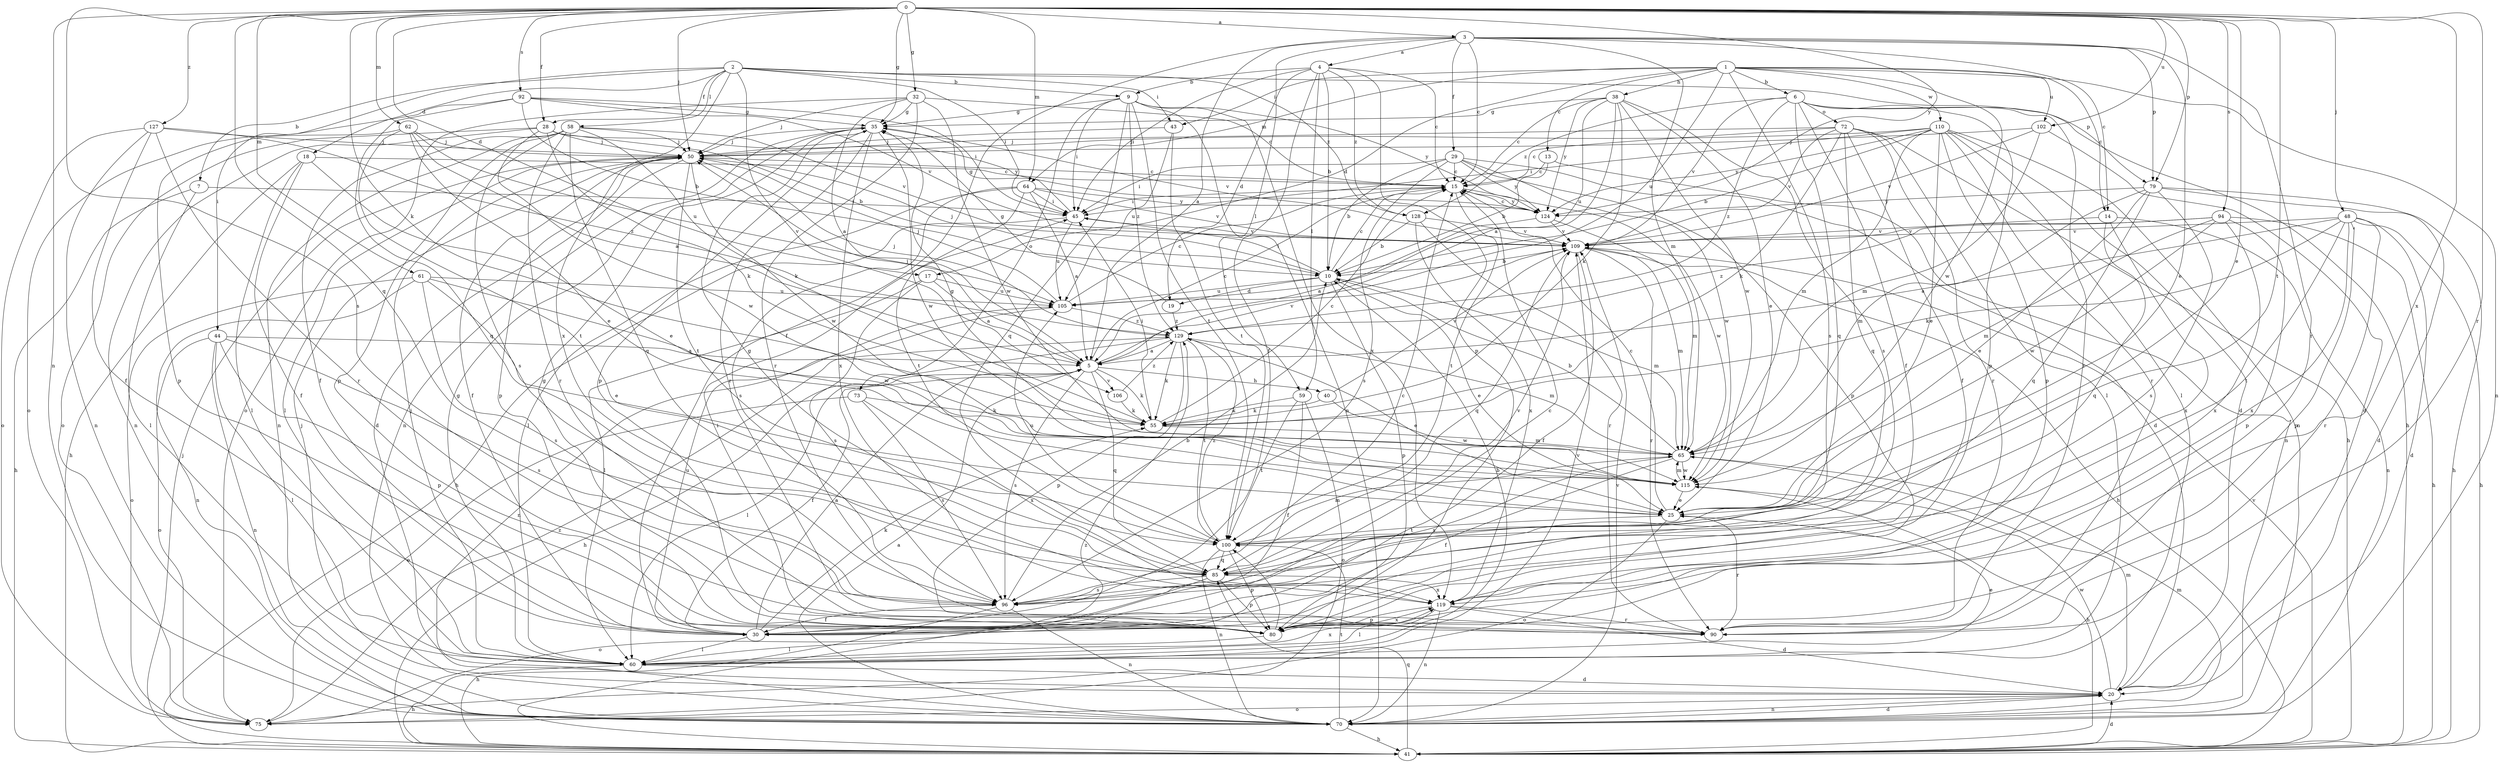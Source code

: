 strict digraph  {
0;
1;
2;
3;
4;
5;
6;
7;
9;
10;
13;
14;
15;
17;
18;
19;
20;
25;
28;
29;
30;
32;
35;
38;
40;
41;
43;
44;
45;
48;
50;
55;
58;
59;
60;
61;
62;
64;
65;
70;
72;
73;
75;
79;
80;
85;
90;
92;
94;
96;
100;
102;
105;
106;
109;
110;
115;
119;
124;
127;
128;
129;
0 -> 3  [label=a];
0 -> 17  [label=d];
0 -> 25  [label=e];
0 -> 28  [label=f];
0 -> 32  [label=g];
0 -> 35  [label=g];
0 -> 48  [label=j];
0 -> 50  [label=j];
0 -> 55  [label=k];
0 -> 61  [label=m];
0 -> 62  [label=m];
0 -> 64  [label=m];
0 -> 70  [label=n];
0 -> 79  [label=p];
0 -> 85  [label=q];
0 -> 90  [label=r];
0 -> 92  [label=s];
0 -> 94  [label=s];
0 -> 96  [label=s];
0 -> 100  [label=t];
0 -> 102  [label=u];
0 -> 119  [label=x];
0 -> 124  [label=y];
0 -> 127  [label=z];
1 -> 6  [label=b];
1 -> 13  [label=c];
1 -> 14  [label=c];
1 -> 17  [label=d];
1 -> 38  [label=h];
1 -> 43  [label=i];
1 -> 64  [label=m];
1 -> 70  [label=n];
1 -> 96  [label=s];
1 -> 102  [label=u];
1 -> 105  [label=u];
1 -> 110  [label=w];
1 -> 115  [label=w];
2 -> 7  [label=b];
2 -> 9  [label=b];
2 -> 18  [label=d];
2 -> 28  [label=f];
2 -> 43  [label=i];
2 -> 44  [label=i];
2 -> 45  [label=i];
2 -> 58  [label=l];
2 -> 79  [label=p];
2 -> 106  [label=v];
2 -> 119  [label=x];
2 -> 128  [label=z];
3 -> 4  [label=a];
3 -> 5  [label=a];
3 -> 14  [label=c];
3 -> 15  [label=c];
3 -> 25  [label=e];
3 -> 29  [label=f];
3 -> 30  [label=f];
3 -> 59  [label=l];
3 -> 65  [label=m];
3 -> 79  [label=p];
3 -> 90  [label=r];
4 -> 9  [label=b];
4 -> 10  [label=b];
4 -> 15  [label=c];
4 -> 19  [label=d];
4 -> 30  [label=f];
4 -> 45  [label=i];
4 -> 59  [label=l];
4 -> 80  [label=p];
4 -> 128  [label=z];
5 -> 15  [label=c];
5 -> 30  [label=f];
5 -> 40  [label=h];
5 -> 50  [label=j];
5 -> 55  [label=k];
5 -> 60  [label=l];
5 -> 85  [label=q];
5 -> 96  [label=s];
5 -> 106  [label=v];
5 -> 109  [label=v];
6 -> 30  [label=f];
6 -> 41  [label=h];
6 -> 72  [label=o];
6 -> 80  [label=p];
6 -> 85  [label=q];
6 -> 90  [label=r];
6 -> 109  [label=v];
6 -> 128  [label=z];
6 -> 129  [label=z];
7 -> 41  [label=h];
7 -> 45  [label=i];
7 -> 60  [label=l];
9 -> 35  [label=g];
9 -> 45  [label=i];
9 -> 70  [label=n];
9 -> 73  [label=o];
9 -> 85  [label=q];
9 -> 100  [label=t];
9 -> 119  [label=x];
9 -> 124  [label=y];
9 -> 129  [label=z];
10 -> 15  [label=c];
10 -> 19  [label=d];
10 -> 25  [label=e];
10 -> 45  [label=i];
10 -> 50  [label=j];
10 -> 65  [label=m];
10 -> 80  [label=p];
10 -> 105  [label=u];
13 -> 10  [label=b];
13 -> 15  [label=c];
13 -> 70  [label=n];
14 -> 70  [label=n];
14 -> 85  [label=q];
14 -> 109  [label=v];
14 -> 119  [label=x];
15 -> 45  [label=i];
15 -> 100  [label=t];
15 -> 115  [label=w];
15 -> 124  [label=y];
17 -> 5  [label=a];
17 -> 60  [label=l];
17 -> 96  [label=s];
17 -> 105  [label=u];
18 -> 15  [label=c];
18 -> 25  [label=e];
18 -> 30  [label=f];
18 -> 41  [label=h];
18 -> 60  [label=l];
19 -> 35  [label=g];
19 -> 129  [label=z];
20 -> 50  [label=j];
20 -> 65  [label=m];
20 -> 70  [label=n];
20 -> 75  [label=o];
20 -> 115  [label=w];
25 -> 15  [label=c];
25 -> 75  [label=o];
25 -> 90  [label=r];
25 -> 100  [label=t];
28 -> 10  [label=b];
28 -> 50  [label=j];
28 -> 55  [label=k];
28 -> 70  [label=n];
28 -> 75  [label=o];
28 -> 115  [label=w];
28 -> 124  [label=y];
29 -> 10  [label=b];
29 -> 15  [label=c];
29 -> 20  [label=d];
29 -> 45  [label=i];
29 -> 80  [label=p];
29 -> 96  [label=s];
29 -> 115  [label=w];
29 -> 124  [label=y];
30 -> 5  [label=a];
30 -> 15  [label=c];
30 -> 55  [label=k];
30 -> 60  [label=l];
30 -> 105  [label=u];
32 -> 5  [label=a];
32 -> 15  [label=c];
32 -> 35  [label=g];
32 -> 50  [label=j];
32 -> 75  [label=o];
32 -> 90  [label=r];
32 -> 115  [label=w];
35 -> 50  [label=j];
35 -> 70  [label=n];
35 -> 80  [label=p];
35 -> 90  [label=r];
35 -> 109  [label=v];
35 -> 115  [label=w];
35 -> 119  [label=x];
38 -> 5  [label=a];
38 -> 15  [label=c];
38 -> 25  [label=e];
38 -> 35  [label=g];
38 -> 55  [label=k];
38 -> 96  [label=s];
38 -> 105  [label=u];
38 -> 115  [label=w];
38 -> 124  [label=y];
40 -> 55  [label=k];
40 -> 109  [label=v];
40 -> 115  [label=w];
41 -> 20  [label=d];
41 -> 50  [label=j];
41 -> 85  [label=q];
41 -> 109  [label=v];
41 -> 129  [label=z];
43 -> 50  [label=j];
43 -> 100  [label=t];
43 -> 105  [label=u];
44 -> 5  [label=a];
44 -> 60  [label=l];
44 -> 70  [label=n];
44 -> 75  [label=o];
44 -> 80  [label=p];
44 -> 96  [label=s];
45 -> 35  [label=g];
45 -> 41  [label=h];
45 -> 105  [label=u];
45 -> 109  [label=v];
48 -> 5  [label=a];
48 -> 20  [label=d];
48 -> 41  [label=h];
48 -> 55  [label=k];
48 -> 80  [label=p];
48 -> 90  [label=r];
48 -> 100  [label=t];
48 -> 109  [label=v];
48 -> 119  [label=x];
50 -> 15  [label=c];
50 -> 20  [label=d];
50 -> 30  [label=f];
50 -> 60  [label=l];
50 -> 80  [label=p];
50 -> 100  [label=t];
50 -> 115  [label=w];
55 -> 15  [label=c];
55 -> 45  [label=i];
55 -> 65  [label=m];
58 -> 30  [label=f];
58 -> 50  [label=j];
58 -> 55  [label=k];
58 -> 70  [label=n];
58 -> 80  [label=p];
58 -> 85  [label=q];
58 -> 90  [label=r];
58 -> 96  [label=s];
58 -> 109  [label=v];
59 -> 30  [label=f];
59 -> 55  [label=k];
59 -> 75  [label=o];
59 -> 100  [label=t];
60 -> 10  [label=b];
60 -> 20  [label=d];
60 -> 25  [label=e];
60 -> 35  [label=g];
60 -> 41  [label=h];
60 -> 50  [label=j];
60 -> 109  [label=v];
60 -> 119  [label=x];
61 -> 25  [label=e];
61 -> 70  [label=n];
61 -> 75  [label=o];
61 -> 96  [label=s];
61 -> 105  [label=u];
61 -> 115  [label=w];
62 -> 5  [label=a];
62 -> 25  [label=e];
62 -> 50  [label=j];
62 -> 80  [label=p];
62 -> 100  [label=t];
62 -> 105  [label=u];
64 -> 5  [label=a];
64 -> 45  [label=i];
64 -> 60  [label=l];
64 -> 96  [label=s];
64 -> 100  [label=t];
64 -> 109  [label=v];
64 -> 124  [label=y];
65 -> 10  [label=b];
65 -> 30  [label=f];
65 -> 35  [label=g];
65 -> 96  [label=s];
65 -> 115  [label=w];
70 -> 5  [label=a];
70 -> 20  [label=d];
70 -> 41  [label=h];
70 -> 65  [label=m];
70 -> 100  [label=t];
70 -> 109  [label=v];
72 -> 15  [label=c];
72 -> 30  [label=f];
72 -> 41  [label=h];
72 -> 50  [label=j];
72 -> 55  [label=k];
72 -> 60  [label=l];
72 -> 85  [label=q];
72 -> 90  [label=r];
72 -> 109  [label=v];
73 -> 55  [label=k];
73 -> 75  [label=o];
73 -> 96  [label=s];
73 -> 119  [label=x];
75 -> 129  [label=z];
79 -> 20  [label=d];
79 -> 25  [label=e];
79 -> 41  [label=h];
79 -> 65  [label=m];
79 -> 85  [label=q];
79 -> 96  [label=s];
79 -> 124  [label=y];
80 -> 35  [label=g];
80 -> 45  [label=i];
80 -> 60  [label=l];
80 -> 100  [label=t];
80 -> 119  [label=x];
85 -> 35  [label=g];
85 -> 75  [label=o];
85 -> 80  [label=p];
85 -> 96  [label=s];
85 -> 109  [label=v];
85 -> 119  [label=x];
92 -> 10  [label=b];
92 -> 35  [label=g];
92 -> 45  [label=i];
92 -> 75  [label=o];
92 -> 85  [label=q];
92 -> 109  [label=v];
94 -> 41  [label=h];
94 -> 65  [label=m];
94 -> 80  [label=p];
94 -> 109  [label=v];
94 -> 115  [label=w];
94 -> 119  [label=x];
94 -> 129  [label=z];
96 -> 10  [label=b];
96 -> 15  [label=c];
96 -> 30  [label=f];
96 -> 41  [label=h];
96 -> 70  [label=n];
100 -> 65  [label=m];
100 -> 70  [label=n];
100 -> 80  [label=p];
100 -> 85  [label=q];
100 -> 105  [label=u];
100 -> 129  [label=z];
102 -> 20  [label=d];
102 -> 50  [label=j];
102 -> 65  [label=m];
102 -> 109  [label=v];
105 -> 15  [label=c];
105 -> 50  [label=j];
105 -> 70  [label=n];
105 -> 129  [label=z];
106 -> 55  [label=k];
106 -> 129  [label=z];
109 -> 10  [label=b];
109 -> 30  [label=f];
109 -> 41  [label=h];
109 -> 65  [label=m];
109 -> 85  [label=q];
109 -> 90  [label=r];
110 -> 10  [label=b];
110 -> 20  [label=d];
110 -> 25  [label=e];
110 -> 45  [label=i];
110 -> 50  [label=j];
110 -> 60  [label=l];
110 -> 65  [label=m];
110 -> 70  [label=n];
110 -> 80  [label=p];
110 -> 90  [label=r];
110 -> 124  [label=y];
115 -> 25  [label=e];
115 -> 41  [label=h];
115 -> 65  [label=m];
119 -> 20  [label=d];
119 -> 60  [label=l];
119 -> 70  [label=n];
119 -> 80  [label=p];
119 -> 90  [label=r];
124 -> 5  [label=a];
124 -> 15  [label=c];
124 -> 65  [label=m];
124 -> 109  [label=v];
127 -> 30  [label=f];
127 -> 50  [label=j];
127 -> 70  [label=n];
127 -> 75  [label=o];
127 -> 90  [label=r];
127 -> 129  [label=z];
128 -> 10  [label=b];
128 -> 90  [label=r];
128 -> 109  [label=v];
128 -> 119  [label=x];
129 -> 5  [label=a];
129 -> 25  [label=e];
129 -> 41  [label=h];
129 -> 50  [label=j];
129 -> 55  [label=k];
129 -> 65  [label=m];
129 -> 80  [label=p];
129 -> 100  [label=t];
}
